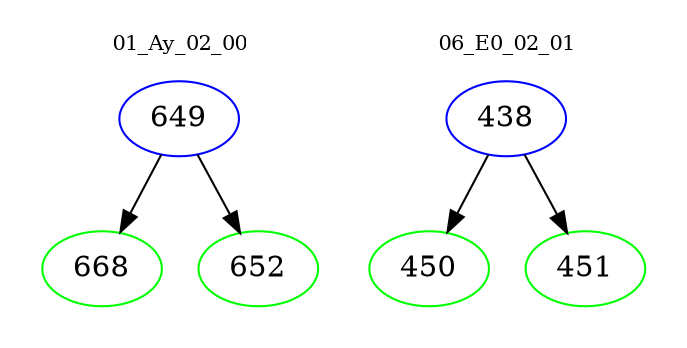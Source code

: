 digraph{
subgraph cluster_0 {
color = white
label = "01_Ay_02_00";
fontsize=10;
T0_649 [label="649", color="blue"]
T0_649 -> T0_668 [color="black"]
T0_668 [label="668", color="green"]
T0_649 -> T0_652 [color="black"]
T0_652 [label="652", color="green"]
}
subgraph cluster_1 {
color = white
label = "06_E0_02_01";
fontsize=10;
T1_438 [label="438", color="blue"]
T1_438 -> T1_450 [color="black"]
T1_450 [label="450", color="green"]
T1_438 -> T1_451 [color="black"]
T1_451 [label="451", color="green"]
}
}
